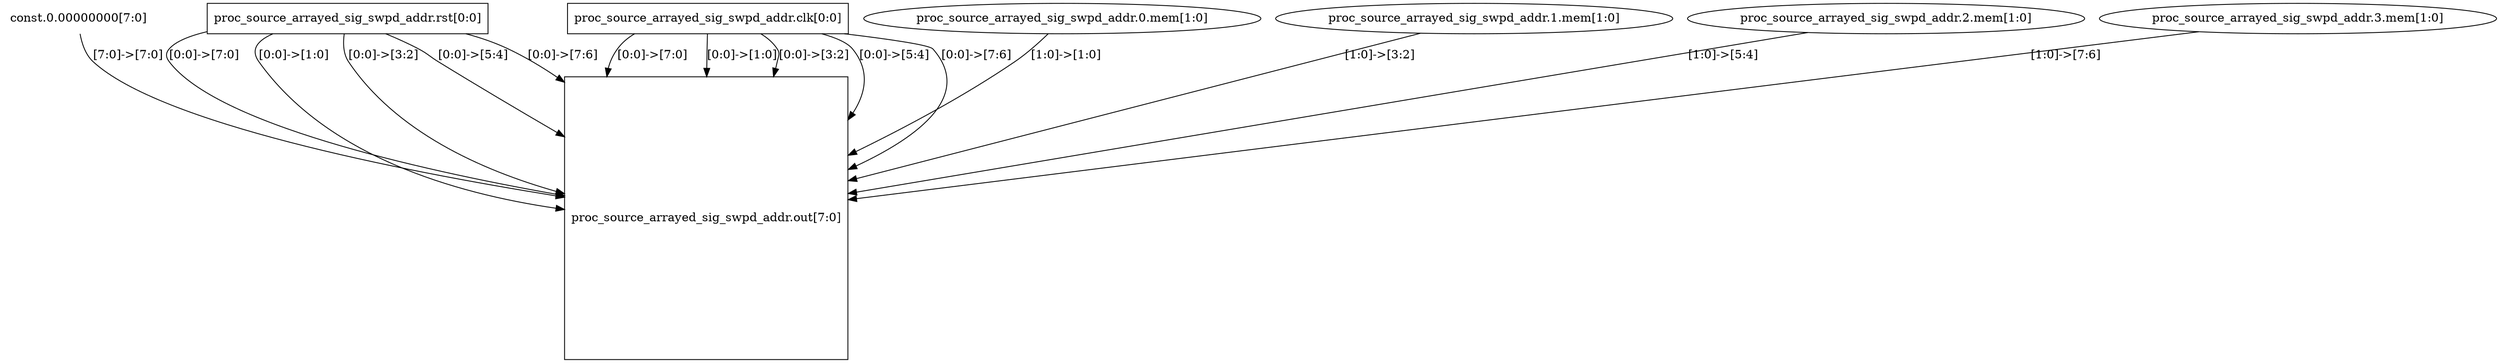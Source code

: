 digraph G {
	"const.0.00000000" [shape=none, label="const.0.00000000[7:0]"];
	"const.0.00000000" -> "proc_source_arrayed_sig_swpd_addr.out"[label="[7:0]->[7:0]"];
	"proc_source_arrayed_sig_swpd_addr.rst" -> "proc_source_arrayed_sig_swpd_addr.out"[label="[0:0]->[7:0]"];
	"proc_source_arrayed_sig_swpd_addr.clk" -> "proc_source_arrayed_sig_swpd_addr.out"[label="[0:0]->[7:0]"];
	"proc_source_arrayed_sig_swpd_addr.0.mem" -> "proc_source_arrayed_sig_swpd_addr.out"[label="[1:0]->[1:0]"];
	"proc_source_arrayed_sig_swpd_addr.rst" -> "proc_source_arrayed_sig_swpd_addr.out"[label="[0:0]->[1:0]"];
	"proc_source_arrayed_sig_swpd_addr.clk" -> "proc_source_arrayed_sig_swpd_addr.out"[label="[0:0]->[1:0]"];
	"proc_source_arrayed_sig_swpd_addr.1.mem" -> "proc_source_arrayed_sig_swpd_addr.out"[label="[1:0]->[3:2]"];
	"proc_source_arrayed_sig_swpd_addr.rst" -> "proc_source_arrayed_sig_swpd_addr.out"[label="[0:0]->[3:2]"];
	"proc_source_arrayed_sig_swpd_addr.clk" -> "proc_source_arrayed_sig_swpd_addr.out"[label="[0:0]->[3:2]"];
	"proc_source_arrayed_sig_swpd_addr.2.mem" -> "proc_source_arrayed_sig_swpd_addr.out"[label="[1:0]->[5:4]"];
	"proc_source_arrayed_sig_swpd_addr.rst" -> "proc_source_arrayed_sig_swpd_addr.out"[label="[0:0]->[5:4]"];
	"proc_source_arrayed_sig_swpd_addr.clk" -> "proc_source_arrayed_sig_swpd_addr.out"[label="[0:0]->[5:4]"];
	"proc_source_arrayed_sig_swpd_addr.3.mem" -> "proc_source_arrayed_sig_swpd_addr.out"[label="[1:0]->[7:6]"];
	"proc_source_arrayed_sig_swpd_addr.rst" -> "proc_source_arrayed_sig_swpd_addr.out"[label="[0:0]->[7:6]"];
	"proc_source_arrayed_sig_swpd_addr.clk" -> "proc_source_arrayed_sig_swpd_addr.out"[label="[0:0]->[7:6]"];
	"proc_source_arrayed_sig_swpd_addr.clk" [shape=rectangle, label="proc_source_arrayed_sig_swpd_addr.clk[0:0]"];
	"proc_source_arrayed_sig_swpd_addr.0.mem" [shape=ellipse, label="proc_source_arrayed_sig_swpd_addr.0.mem[1:0]"];
	"proc_source_arrayed_sig_swpd_addr.1.mem" [shape=ellipse, label="proc_source_arrayed_sig_swpd_addr.1.mem[1:0]"];
	"proc_source_arrayed_sig_swpd_addr.2.mem" [shape=ellipse, label="proc_source_arrayed_sig_swpd_addr.2.mem[1:0]"];
	"proc_source_arrayed_sig_swpd_addr.3.mem" [shape=ellipse, label="proc_source_arrayed_sig_swpd_addr.3.mem[1:0]"];
	"proc_source_arrayed_sig_swpd_addr.out" [shape=square, label="proc_source_arrayed_sig_swpd_addr.out[7:0]"];
	"proc_source_arrayed_sig_swpd_addr.rst" [shape=rectangle, label="proc_source_arrayed_sig_swpd_addr.rst[0:0]"];
}
